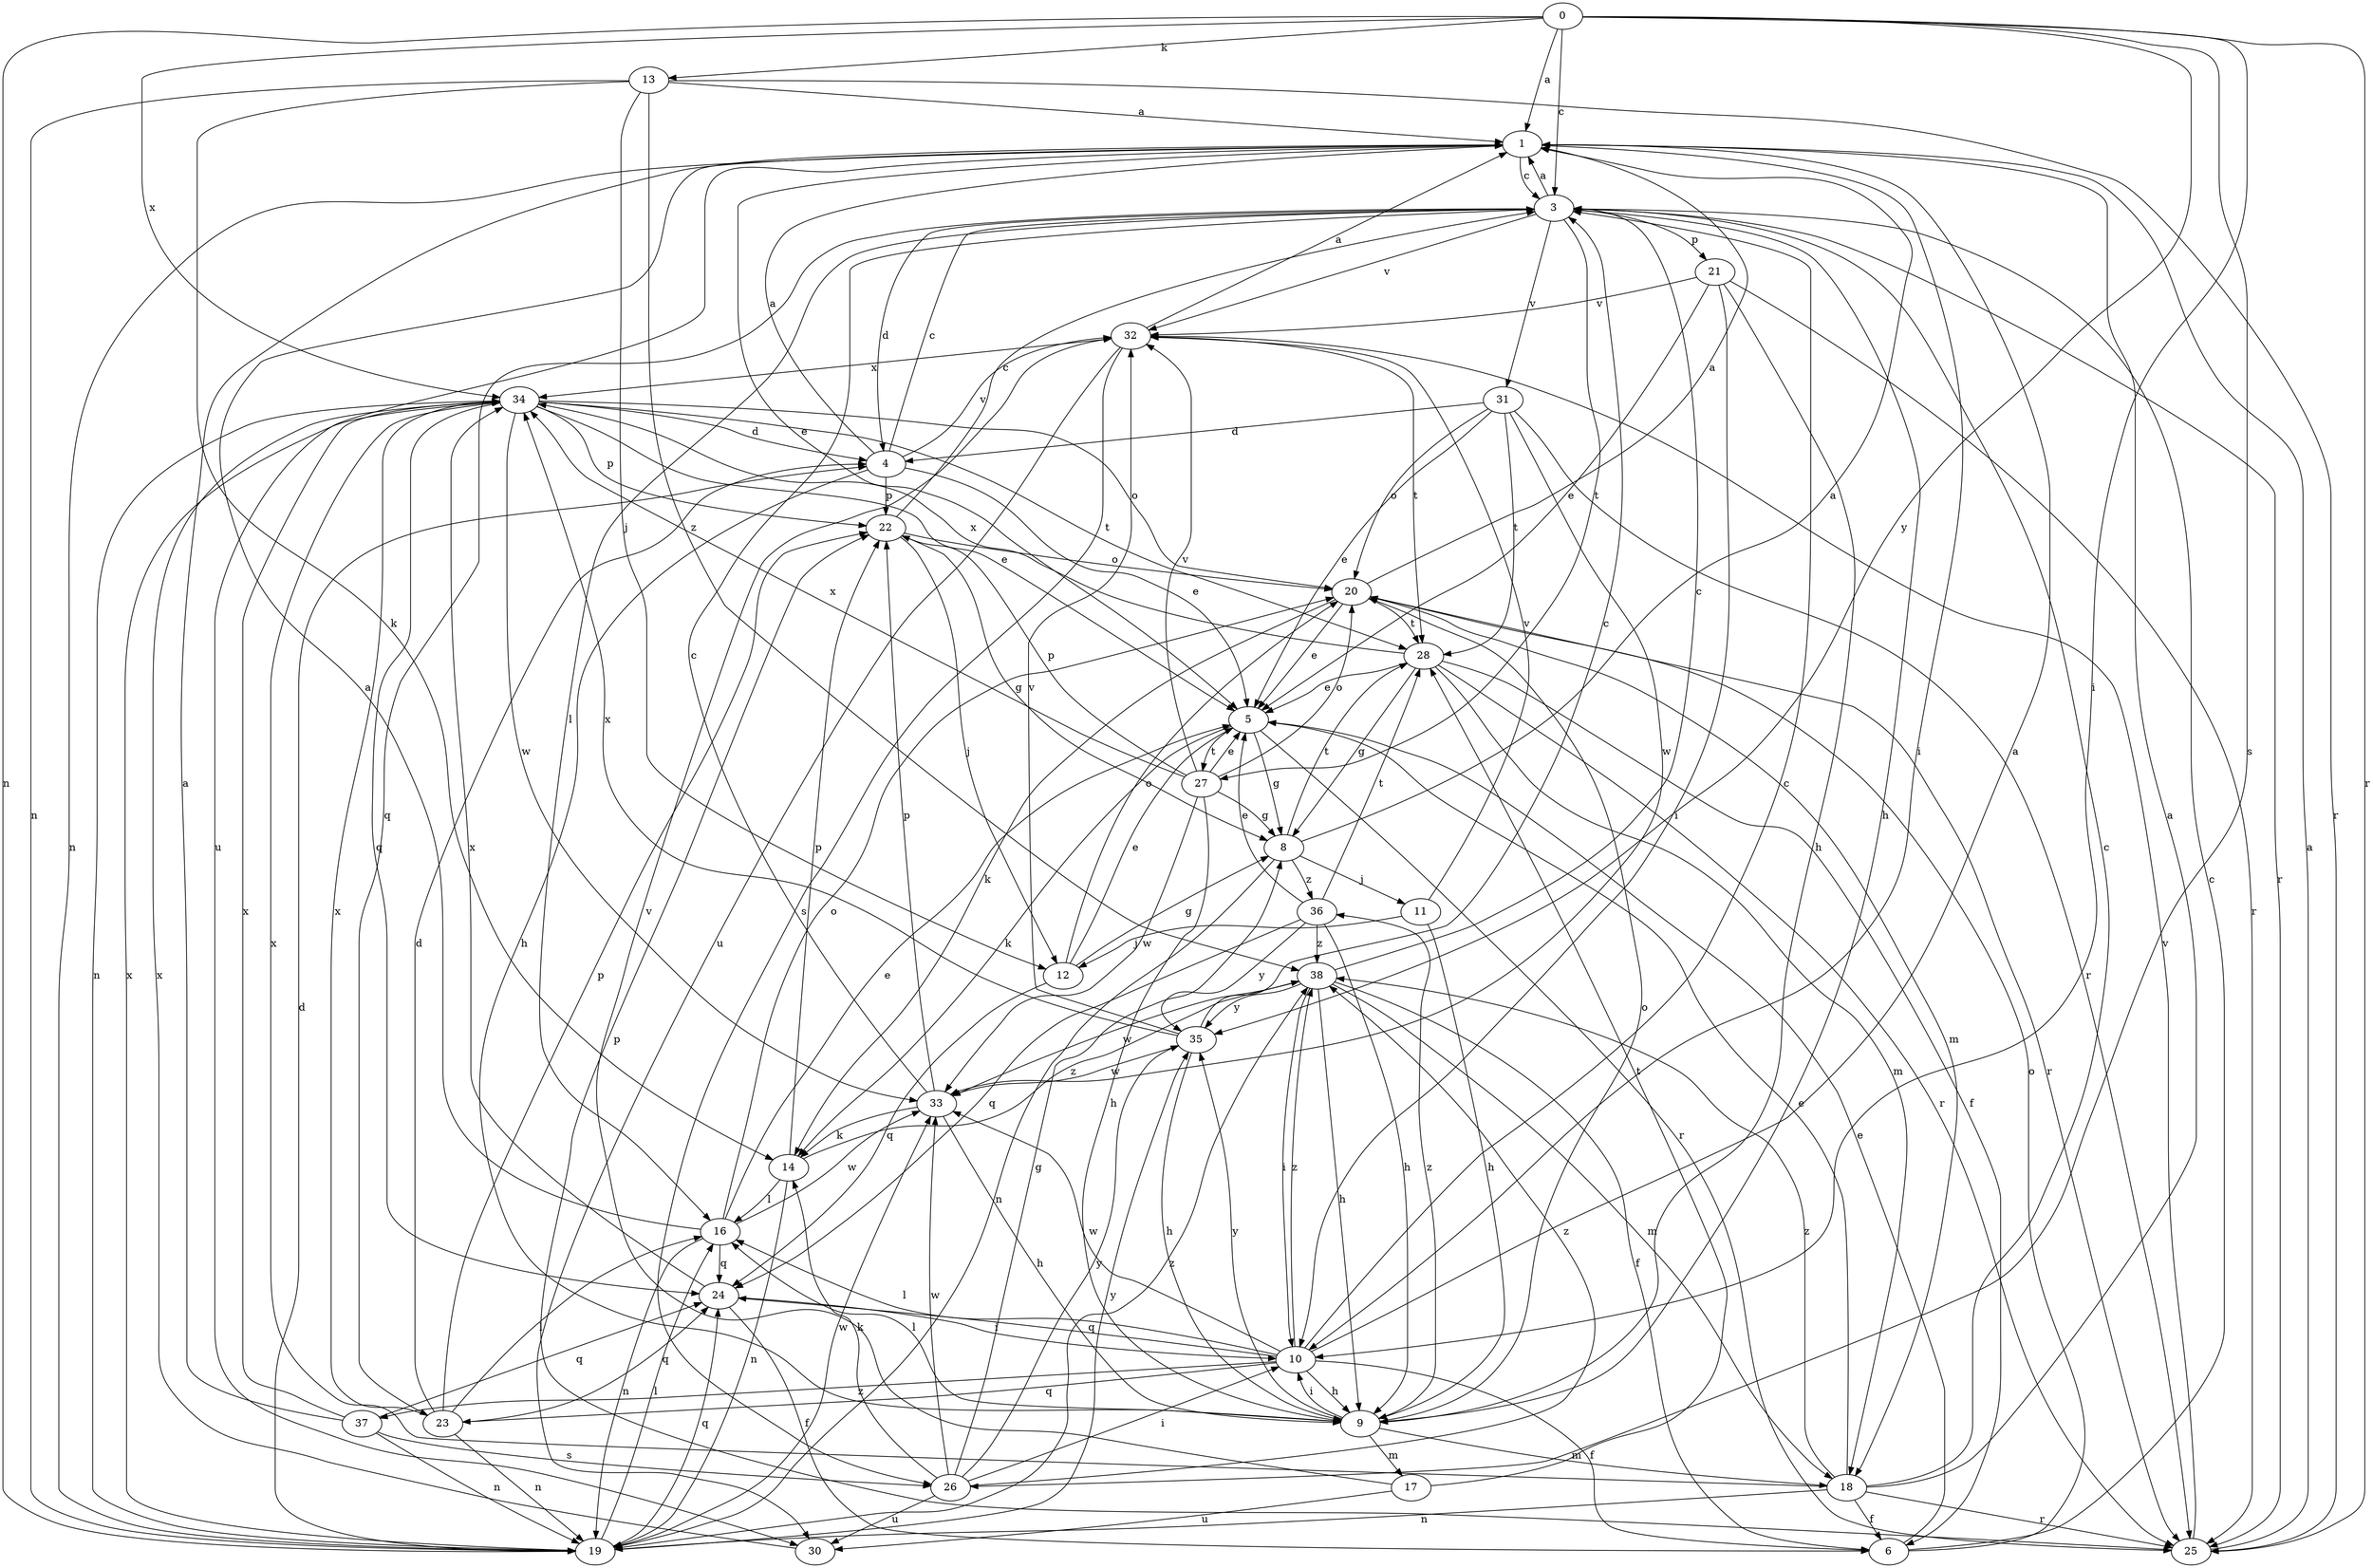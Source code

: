 strict digraph  {
0;
1;
3;
4;
5;
6;
8;
9;
10;
11;
12;
13;
14;
16;
17;
18;
19;
20;
21;
22;
23;
24;
25;
26;
27;
28;
30;
31;
32;
33;
34;
35;
36;
37;
38;
0 -> 1  [label=a];
0 -> 3  [label=c];
0 -> 10  [label=i];
0 -> 13  [label=k];
0 -> 19  [label=n];
0 -> 25  [label=r];
0 -> 26  [label=s];
0 -> 34  [label=x];
0 -> 35  [label=y];
1 -> 3  [label=c];
1 -> 5  [label=e];
1 -> 10  [label=i];
1 -> 19  [label=n];
1 -> 30  [label=u];
3 -> 1  [label=a];
3 -> 4  [label=d];
3 -> 9  [label=h];
3 -> 16  [label=l];
3 -> 21  [label=p];
3 -> 23  [label=q];
3 -> 25  [label=r];
3 -> 27  [label=t];
3 -> 31  [label=v];
3 -> 32  [label=v];
4 -> 1  [label=a];
4 -> 3  [label=c];
4 -> 5  [label=e];
4 -> 9  [label=h];
4 -> 22  [label=p];
4 -> 32  [label=v];
5 -> 8  [label=g];
5 -> 14  [label=k];
5 -> 25  [label=r];
5 -> 27  [label=t];
6 -> 3  [label=c];
6 -> 5  [label=e];
6 -> 20  [label=o];
8 -> 1  [label=a];
8 -> 11  [label=j];
8 -> 19  [label=n];
8 -> 28  [label=t];
8 -> 36  [label=z];
9 -> 10  [label=i];
9 -> 16  [label=l];
9 -> 17  [label=m];
9 -> 18  [label=m];
9 -> 20  [label=o];
9 -> 35  [label=y];
9 -> 36  [label=z];
10 -> 1  [label=a];
10 -> 3  [label=c];
10 -> 6  [label=f];
10 -> 9  [label=h];
10 -> 16  [label=l];
10 -> 23  [label=q];
10 -> 24  [label=q];
10 -> 33  [label=w];
10 -> 37  [label=z];
10 -> 38  [label=z];
11 -> 9  [label=h];
11 -> 12  [label=j];
11 -> 32  [label=v];
12 -> 5  [label=e];
12 -> 8  [label=g];
12 -> 20  [label=o];
12 -> 24  [label=q];
13 -> 1  [label=a];
13 -> 12  [label=j];
13 -> 14  [label=k];
13 -> 19  [label=n];
13 -> 25  [label=r];
13 -> 38  [label=z];
14 -> 16  [label=l];
14 -> 19  [label=n];
14 -> 22  [label=p];
14 -> 38  [label=z];
16 -> 1  [label=a];
16 -> 5  [label=e];
16 -> 19  [label=n];
16 -> 20  [label=o];
16 -> 24  [label=q];
16 -> 33  [label=w];
17 -> 28  [label=t];
17 -> 30  [label=u];
17 -> 32  [label=v];
18 -> 1  [label=a];
18 -> 3  [label=c];
18 -> 5  [label=e];
18 -> 6  [label=f];
18 -> 19  [label=n];
18 -> 25  [label=r];
18 -> 34  [label=x];
18 -> 38  [label=z];
19 -> 4  [label=d];
19 -> 16  [label=l];
19 -> 24  [label=q];
19 -> 33  [label=w];
19 -> 34  [label=x];
19 -> 35  [label=y];
19 -> 38  [label=z];
20 -> 1  [label=a];
20 -> 5  [label=e];
20 -> 14  [label=k];
20 -> 18  [label=m];
20 -> 25  [label=r];
20 -> 28  [label=t];
21 -> 5  [label=e];
21 -> 9  [label=h];
21 -> 10  [label=i];
21 -> 25  [label=r];
21 -> 32  [label=v];
22 -> 3  [label=c];
22 -> 8  [label=g];
22 -> 12  [label=j];
22 -> 20  [label=o];
23 -> 4  [label=d];
23 -> 16  [label=l];
23 -> 19  [label=n];
23 -> 22  [label=p];
23 -> 24  [label=q];
23 -> 34  [label=x];
24 -> 6  [label=f];
24 -> 10  [label=i];
24 -> 34  [label=x];
25 -> 1  [label=a];
25 -> 22  [label=p];
25 -> 32  [label=v];
26 -> 8  [label=g];
26 -> 10  [label=i];
26 -> 14  [label=k];
26 -> 30  [label=u];
26 -> 33  [label=w];
26 -> 35  [label=y];
26 -> 38  [label=z];
27 -> 5  [label=e];
27 -> 8  [label=g];
27 -> 9  [label=h];
27 -> 20  [label=o];
27 -> 22  [label=p];
27 -> 32  [label=v];
27 -> 33  [label=w];
27 -> 34  [label=x];
28 -> 5  [label=e];
28 -> 6  [label=f];
28 -> 8  [label=g];
28 -> 18  [label=m];
28 -> 25  [label=r];
28 -> 34  [label=x];
30 -> 34  [label=x];
31 -> 4  [label=d];
31 -> 5  [label=e];
31 -> 20  [label=o];
31 -> 25  [label=r];
31 -> 28  [label=t];
31 -> 33  [label=w];
32 -> 1  [label=a];
32 -> 26  [label=s];
32 -> 28  [label=t];
32 -> 30  [label=u];
32 -> 34  [label=x];
33 -> 3  [label=c];
33 -> 9  [label=h];
33 -> 14  [label=k];
33 -> 22  [label=p];
34 -> 4  [label=d];
34 -> 5  [label=e];
34 -> 19  [label=n];
34 -> 20  [label=o];
34 -> 22  [label=p];
34 -> 24  [label=q];
34 -> 28  [label=t];
34 -> 33  [label=w];
35 -> 3  [label=c];
35 -> 9  [label=h];
35 -> 32  [label=v];
35 -> 33  [label=w];
35 -> 34  [label=x];
36 -> 5  [label=e];
36 -> 9  [label=h];
36 -> 24  [label=q];
36 -> 28  [label=t];
36 -> 35  [label=y];
36 -> 38  [label=z];
37 -> 1  [label=a];
37 -> 19  [label=n];
37 -> 24  [label=q];
37 -> 26  [label=s];
37 -> 34  [label=x];
38 -> 3  [label=c];
38 -> 6  [label=f];
38 -> 9  [label=h];
38 -> 10  [label=i];
38 -> 18  [label=m];
38 -> 33  [label=w];
38 -> 35  [label=y];
}
